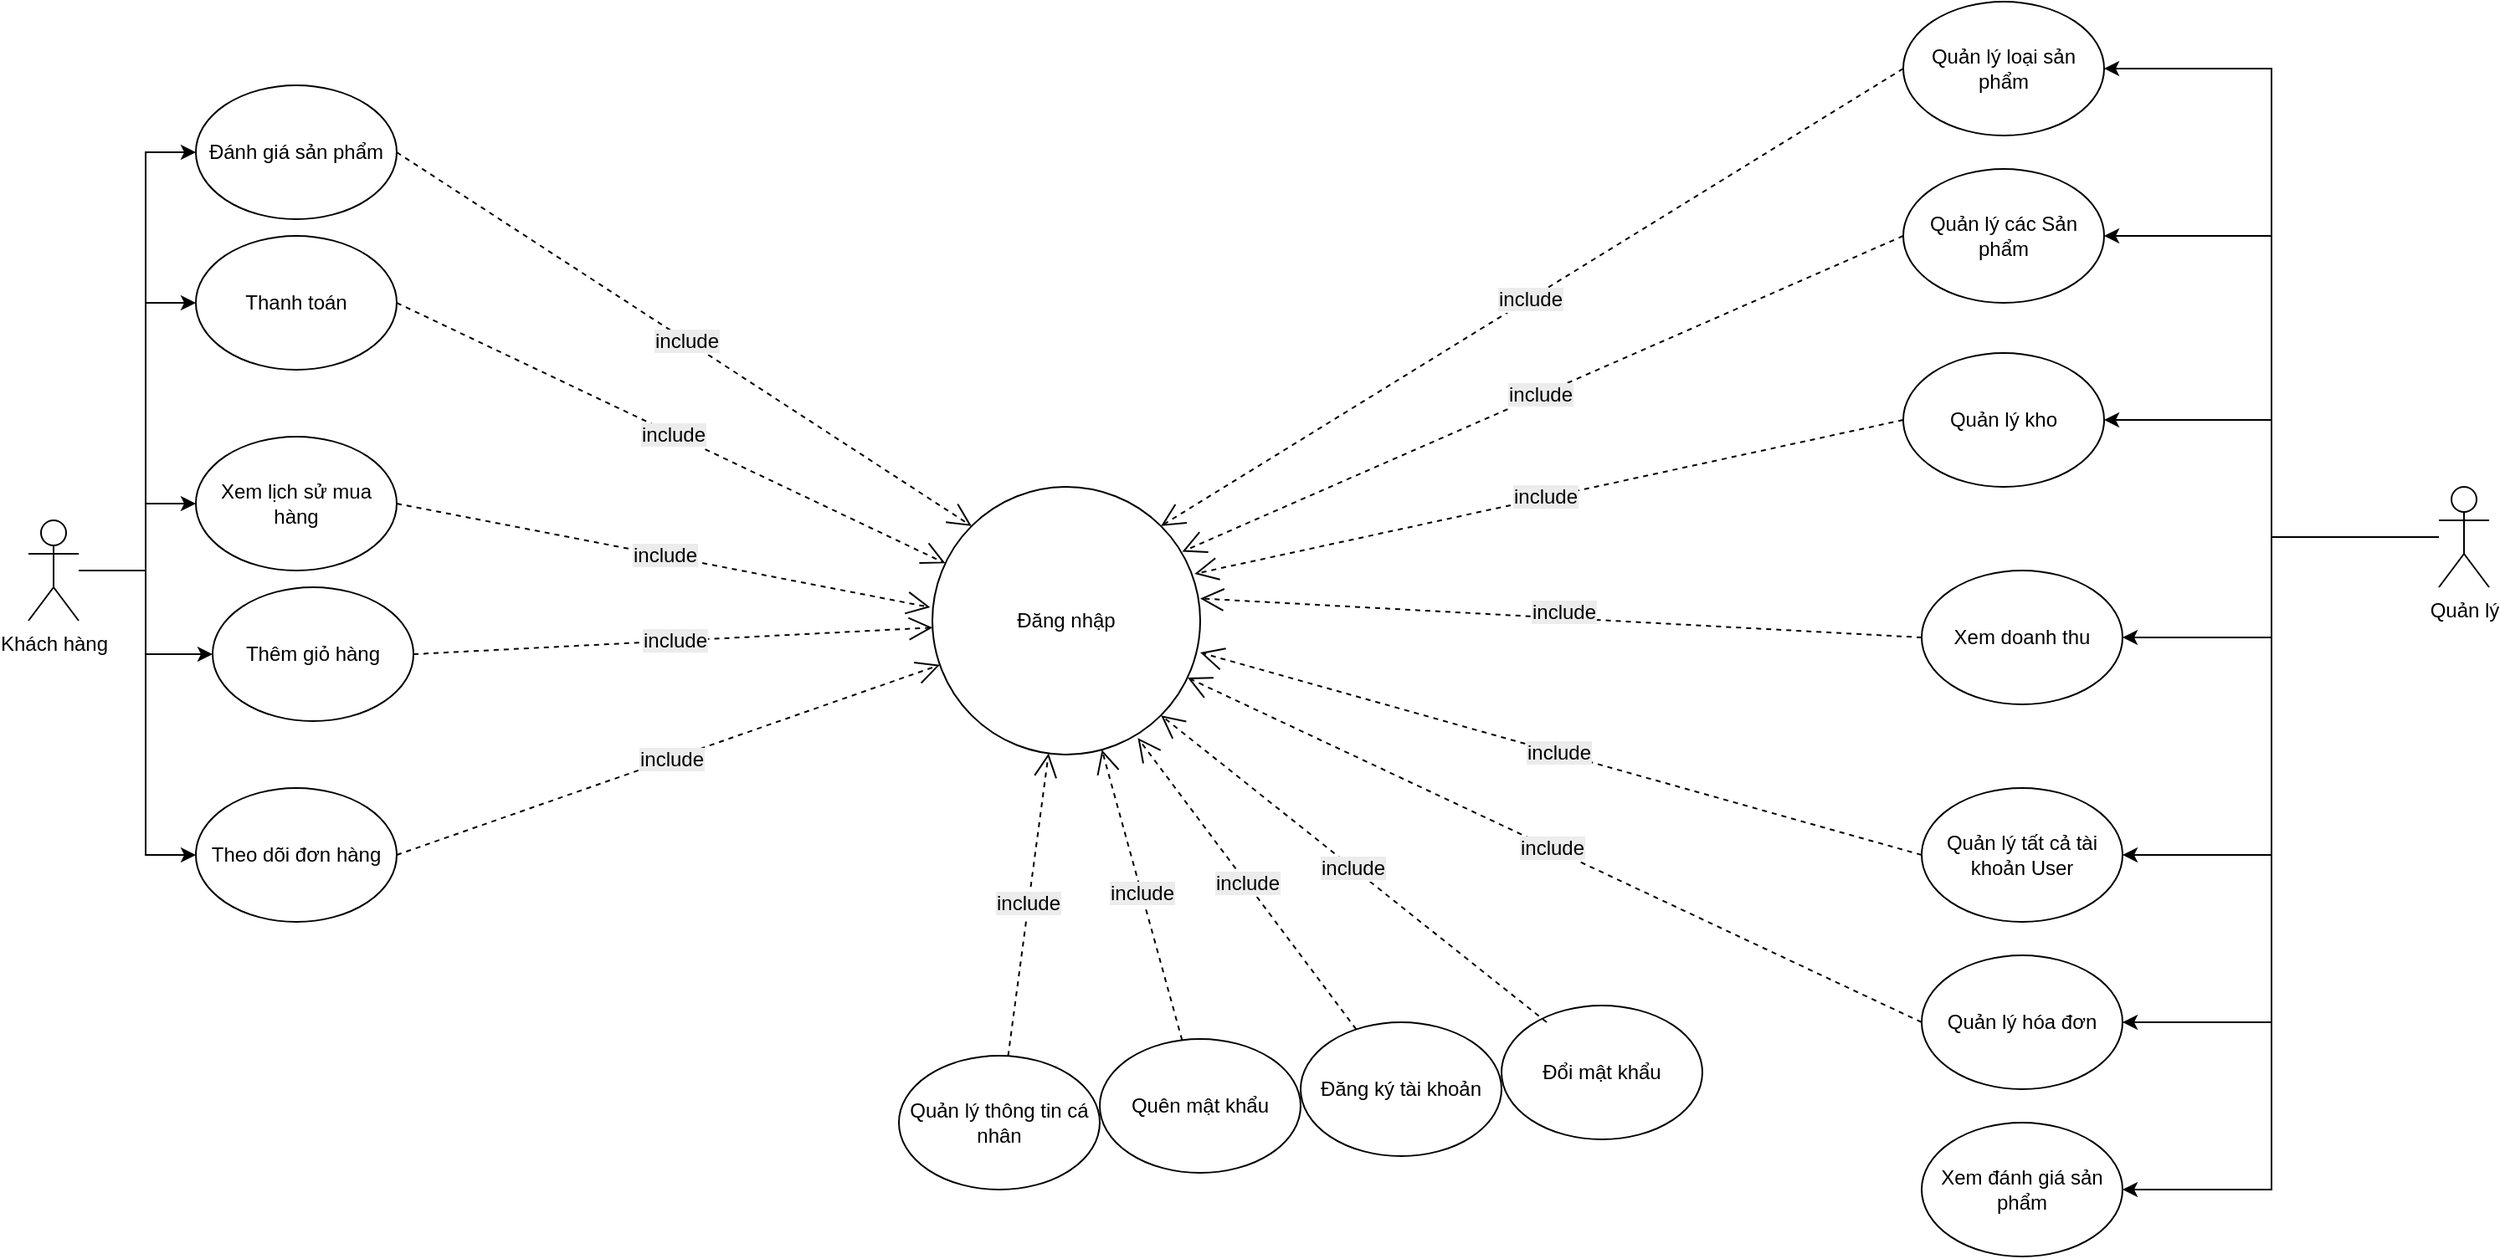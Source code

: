 <mxfile version="27.0.9">
  <diagram name="Trang-1" id="n4mxmj_Tai5NK8vaCUz4">
    <mxGraphModel dx="1665" dy="1043" grid="1" gridSize="10" guides="1" tooltips="1" connect="1" arrows="1" fold="1" page="1" pageScale="1" pageWidth="850" pageHeight="1100" math="0" shadow="0">
      <root>
        <mxCell id="0" />
        <mxCell id="1" parent="0" />
        <mxCell id="jnAjXJH3F_CCq7e61zvw-17" style="edgeStyle=orthogonalEdgeStyle;rounded=0;orthogonalLoop=1;jettySize=auto;html=1;entryX=0;entryY=0.5;entryDx=0;entryDy=0;" parent="1" source="jnAjXJH3F_CCq7e61zvw-2" target="jnAjXJH3F_CCq7e61zvw-16" edge="1">
          <mxGeometry relative="1" as="geometry">
            <Array as="points">
              <mxPoint x="140" y="450" />
              <mxPoint x="140" y="290" />
            </Array>
          </mxGeometry>
        </mxCell>
        <mxCell id="qpy29FYlr7XTLHQaatxs-31" style="edgeStyle=orthogonalEdgeStyle;rounded=0;orthogonalLoop=1;jettySize=auto;html=1;" parent="1" source="jnAjXJH3F_CCq7e61zvw-2" target="qpy29FYlr7XTLHQaatxs-30" edge="1">
          <mxGeometry relative="1" as="geometry">
            <Array as="points">
              <mxPoint x="140" y="450" />
              <mxPoint x="140" y="410" />
            </Array>
          </mxGeometry>
        </mxCell>
        <mxCell id="qpy29FYlr7XTLHQaatxs-34" style="edgeStyle=orthogonalEdgeStyle;rounded=0;orthogonalLoop=1;jettySize=auto;html=1;entryX=0;entryY=0.5;entryDx=0;entryDy=0;" parent="1" source="jnAjXJH3F_CCq7e61zvw-2" target="qpy29FYlr7XTLHQaatxs-33" edge="1">
          <mxGeometry relative="1" as="geometry">
            <Array as="points">
              <mxPoint x="140" y="450" />
              <mxPoint x="140" y="200" />
            </Array>
          </mxGeometry>
        </mxCell>
        <mxCell id="qpy29FYlr7XTLHQaatxs-39" style="edgeStyle=orthogonalEdgeStyle;rounded=0;orthogonalLoop=1;jettySize=auto;html=1;entryX=0;entryY=0.5;entryDx=0;entryDy=0;" parent="1" source="jnAjXJH3F_CCq7e61zvw-2" target="qpy29FYlr7XTLHQaatxs-37" edge="1">
          <mxGeometry relative="1" as="geometry">
            <Array as="points">
              <mxPoint x="140" y="450" />
              <mxPoint x="140" y="620" />
            </Array>
          </mxGeometry>
        </mxCell>
        <mxCell id="Qdt4qbrYpTiPzd6UM6HN-1" style="edgeStyle=orthogonalEdgeStyle;rounded=0;orthogonalLoop=1;jettySize=auto;html=1;entryX=0;entryY=0.5;entryDx=0;entryDy=0;" edge="1" parent="1" source="jnAjXJH3F_CCq7e61zvw-2" target="jnAjXJH3F_CCq7e61zvw-22">
          <mxGeometry relative="1" as="geometry">
            <Array as="points">
              <mxPoint x="140" y="450" />
              <mxPoint x="140" y="500" />
            </Array>
          </mxGeometry>
        </mxCell>
        <mxCell id="jnAjXJH3F_CCq7e61zvw-2" value="Khách hàng&lt;div&gt;&lt;br&gt;&lt;/div&gt;" style="shape=umlActor;verticalLabelPosition=bottom;verticalAlign=top;html=1;outlineConnect=0;" parent="1" vertex="1">
          <mxGeometry x="70" y="420" width="30" height="60" as="geometry" />
        </mxCell>
        <mxCell id="qpy29FYlr7XTLHQaatxs-13" style="edgeStyle=orthogonalEdgeStyle;rounded=0;orthogonalLoop=1;jettySize=auto;html=1;entryX=1;entryY=0.5;entryDx=0;entryDy=0;" parent="1" source="jnAjXJH3F_CCq7e61zvw-3" target="qpy29FYlr7XTLHQaatxs-12" edge="1">
          <mxGeometry relative="1" as="geometry">
            <Array as="points">
              <mxPoint x="1410" y="430" />
              <mxPoint x="1410" y="620" />
            </Array>
          </mxGeometry>
        </mxCell>
        <mxCell id="qpy29FYlr7XTLHQaatxs-22" style="edgeStyle=orthogonalEdgeStyle;rounded=0;orthogonalLoop=1;jettySize=auto;html=1;entryX=1;entryY=0.5;entryDx=0;entryDy=0;" parent="1" source="jnAjXJH3F_CCq7e61zvw-3" target="qpy29FYlr7XTLHQaatxs-20" edge="1">
          <mxGeometry relative="1" as="geometry" />
        </mxCell>
        <mxCell id="qpy29FYlr7XTLHQaatxs-23" style="edgeStyle=orthogonalEdgeStyle;rounded=0;orthogonalLoop=1;jettySize=auto;html=1;entryX=1;entryY=0.5;entryDx=0;entryDy=0;" parent="1" source="jnAjXJH3F_CCq7e61zvw-3" target="qpy29FYlr7XTLHQaatxs-21" edge="1">
          <mxGeometry relative="1" as="geometry" />
        </mxCell>
        <mxCell id="Qdt4qbrYpTiPzd6UM6HN-4" style="edgeStyle=orthogonalEdgeStyle;rounded=0;orthogonalLoop=1;jettySize=auto;html=1;entryX=1;entryY=0.5;entryDx=0;entryDy=0;" edge="1" parent="1" source="jnAjXJH3F_CCq7e61zvw-3" target="Qdt4qbrYpTiPzd6UM6HN-3">
          <mxGeometry relative="1" as="geometry">
            <Array as="points">
              <mxPoint x="1410" y="430" />
              <mxPoint x="1410" y="820" />
            </Array>
          </mxGeometry>
        </mxCell>
        <mxCell id="jnAjXJH3F_CCq7e61zvw-3" value="Quản lý" style="shape=umlActor;verticalLabelPosition=bottom;verticalAlign=top;html=1;outlineConnect=0;" parent="1" vertex="1">
          <mxGeometry x="1510" y="400" width="30" height="60" as="geometry" />
        </mxCell>
        <mxCell id="jnAjXJH3F_CCq7e61zvw-9" value="Đăng nhập" style="ellipse;whiteSpace=wrap;html=1;" parent="1" vertex="1">
          <mxGeometry x="610" y="400" width="160" height="160" as="geometry" />
        </mxCell>
        <mxCell id="jnAjXJH3F_CCq7e61zvw-16" value="Thanh toán" style="ellipse;whiteSpace=wrap;html=1;" parent="1" vertex="1">
          <mxGeometry x="170" y="250" width="120" height="80" as="geometry" />
        </mxCell>
        <mxCell id="jnAjXJH3F_CCq7e61zvw-20" value="Quản lý hóa đơn" style="ellipse;whiteSpace=wrap;html=1;" parent="1" vertex="1">
          <mxGeometry x="1201" y="680" width="120" height="80" as="geometry" />
        </mxCell>
        <mxCell id="jnAjXJH3F_CCq7e61zvw-21" style="edgeStyle=orthogonalEdgeStyle;rounded=0;orthogonalLoop=1;jettySize=auto;html=1;entryX=1;entryY=0.5;entryDx=0;entryDy=0;" parent="1" target="jnAjXJH3F_CCq7e61zvw-20" edge="1">
          <mxGeometry relative="1" as="geometry">
            <mxPoint x="1500" y="430" as="sourcePoint" />
            <mxPoint x="1340" y="720" as="targetPoint" />
            <Array as="points">
              <mxPoint x="1410" y="430" />
              <mxPoint x="1410" y="720" />
            </Array>
          </mxGeometry>
        </mxCell>
        <mxCell id="jnAjXJH3F_CCq7e61zvw-22" value="Thêm giỏ hàng" style="ellipse;whiteSpace=wrap;html=1;" parent="1" vertex="1">
          <mxGeometry x="180" y="460" width="120" height="80" as="geometry" />
        </mxCell>
        <mxCell id="qpy29FYlr7XTLHQaatxs-1" value="&lt;span style=&quot;font-size: 12px; text-wrap-mode: wrap; background-color: rgb(236, 236, 236);&quot;&gt;include&lt;/span&gt;" style="endArrow=open;endSize=12;dashed=1;html=1;rounded=0;exitX=1;exitY=0.5;exitDx=0;exitDy=0;" parent="1" source="jnAjXJH3F_CCq7e61zvw-16" target="jnAjXJH3F_CCq7e61zvw-9" edge="1">
          <mxGeometry x="0.008" width="160" relative="1" as="geometry">
            <mxPoint x="302" y="540" as="sourcePoint" />
            <mxPoint x="330" y="620" as="targetPoint" />
            <mxPoint as="offset" />
          </mxGeometry>
        </mxCell>
        <mxCell id="qpy29FYlr7XTLHQaatxs-2" value="&lt;span style=&quot;font-size: 12px; text-wrap-mode: wrap; background-color: rgb(236, 236, 236);&quot;&gt;include&lt;/span&gt;" style="endArrow=open;endSize=12;dashed=1;html=1;rounded=0;exitX=1;exitY=0.5;exitDx=0;exitDy=0;" parent="1" source="jnAjXJH3F_CCq7e61zvw-22" target="jnAjXJH3F_CCq7e61zvw-9" edge="1">
          <mxGeometry x="0.008" width="160" relative="1" as="geometry">
            <mxPoint x="600" y="610" as="sourcePoint" />
            <mxPoint x="600" y="490" as="targetPoint" />
            <mxPoint as="offset" />
          </mxGeometry>
        </mxCell>
        <mxCell id="qpy29FYlr7XTLHQaatxs-5" value="&lt;span style=&quot;font-size: 12px; text-wrap-mode: wrap; background-color: rgb(236, 236, 236);&quot;&gt;include&lt;/span&gt;" style="endArrow=open;endSize=12;dashed=1;html=1;rounded=0;exitX=0;exitY=0.5;exitDx=0;exitDy=0;" parent="1" source="jnAjXJH3F_CCq7e61zvw-20" target="jnAjXJH3F_CCq7e61zvw-9" edge="1">
          <mxGeometry x="0.008" width="160" relative="1" as="geometry">
            <mxPoint x="529" y="413" as="sourcePoint" />
            <mxPoint x="770" y="460" as="targetPoint" />
            <mxPoint as="offset" />
          </mxGeometry>
        </mxCell>
        <mxCell id="qpy29FYlr7XTLHQaatxs-6" value="Quên mật khẩu" style="ellipse;whiteSpace=wrap;html=1;" parent="1" vertex="1">
          <mxGeometry x="710" y="730" width="120" height="80" as="geometry" />
        </mxCell>
        <mxCell id="qpy29FYlr7XTLHQaatxs-7" value="Đổi mật khẩu" style="ellipse;whiteSpace=wrap;html=1;" parent="1" vertex="1">
          <mxGeometry x="950" y="710" width="120" height="80" as="geometry" />
        </mxCell>
        <mxCell id="qpy29FYlr7XTLHQaatxs-8" value="Đăng ký tài khoản" style="ellipse;whiteSpace=wrap;html=1;" parent="1" vertex="1">
          <mxGeometry x="830" y="720" width="120" height="80" as="geometry" />
        </mxCell>
        <mxCell id="qpy29FYlr7XTLHQaatxs-9" value="&lt;span style=&quot;font-size: 12px; text-wrap-mode: wrap; background-color: rgb(236, 236, 236);&quot;&gt;include&lt;/span&gt;" style="endArrow=open;endSize=12;dashed=1;html=1;rounded=0;entryX=0.767;entryY=0.938;entryDx=0;entryDy=0;entryPerimeter=0;" parent="1" source="qpy29FYlr7XTLHQaatxs-8" target="jnAjXJH3F_CCq7e61zvw-9" edge="1">
          <mxGeometry x="0.008" width="160" relative="1" as="geometry">
            <mxPoint x="799" y="553" as="sourcePoint" />
            <mxPoint x="610" y="400" as="targetPoint" />
            <mxPoint as="offset" />
          </mxGeometry>
        </mxCell>
        <mxCell id="qpy29FYlr7XTLHQaatxs-10" value="&lt;span style=&quot;font-size: 12px; text-wrap-mode: wrap; background-color: rgb(236, 236, 236);&quot;&gt;include&lt;/span&gt;" style="endArrow=open;endSize=12;dashed=1;html=1;rounded=0;exitX=0.225;exitY=0.125;exitDx=0;exitDy=0;exitPerimeter=0;entryX=1;entryY=1;entryDx=0;entryDy=0;" parent="1" source="qpy29FYlr7XTLHQaatxs-7" target="jnAjXJH3F_CCq7e61zvw-9" edge="1">
          <mxGeometry x="0.008" width="160" relative="1" as="geometry">
            <mxPoint x="769" y="553" as="sourcePoint" />
            <mxPoint x="660" y="400" as="targetPoint" />
            <mxPoint as="offset" />
          </mxGeometry>
        </mxCell>
        <mxCell id="qpy29FYlr7XTLHQaatxs-11" value="&lt;span style=&quot;font-size: 12px; text-wrap-mode: wrap; background-color: rgb(236, 236, 236);&quot;&gt;include&lt;/span&gt;" style="endArrow=open;endSize=12;dashed=1;html=1;rounded=0;" parent="1" source="qpy29FYlr7XTLHQaatxs-6" target="jnAjXJH3F_CCq7e61zvw-9" edge="1">
          <mxGeometry x="0.008" width="160" relative="1" as="geometry">
            <mxPoint x="779" y="553" as="sourcePoint" />
            <mxPoint x="670" y="400" as="targetPoint" />
            <mxPoint as="offset" />
          </mxGeometry>
        </mxCell>
        <mxCell id="qpy29FYlr7XTLHQaatxs-12" value="Quản lý tất cả tài khoản User" style="ellipse;whiteSpace=wrap;html=1;" parent="1" vertex="1">
          <mxGeometry x="1201" y="580" width="120" height="80" as="geometry" />
        </mxCell>
        <mxCell id="qpy29FYlr7XTLHQaatxs-14" value="&lt;span style=&quot;font-size: 12px; text-wrap-mode: wrap; background-color: rgb(236, 236, 236);&quot;&gt;include&lt;/span&gt;" style="endArrow=open;endSize=12;dashed=1;html=1;rounded=0;exitX=0;exitY=0.5;exitDx=0;exitDy=0;entryX=1;entryY=0.619;entryDx=0;entryDy=0;entryPerimeter=0;" parent="1" source="qpy29FYlr7XTLHQaatxs-12" target="jnAjXJH3F_CCq7e61zvw-9" edge="1">
          <mxGeometry x="0.008" width="160" relative="1" as="geometry">
            <mxPoint x="500" y="40" as="sourcePoint" />
            <mxPoint x="780" y="450" as="targetPoint" />
            <mxPoint as="offset" />
          </mxGeometry>
        </mxCell>
        <mxCell id="qpy29FYlr7XTLHQaatxs-15" value="Quản lý thông tin cá nhân" style="ellipse;whiteSpace=wrap;html=1;" parent="1" vertex="1">
          <mxGeometry x="590" y="740" width="120" height="80" as="geometry" />
        </mxCell>
        <mxCell id="qpy29FYlr7XTLHQaatxs-16" value="&lt;span style=&quot;font-size: 12px; text-wrap-mode: wrap; background-color: rgb(236, 236, 236);&quot;&gt;include&lt;/span&gt;" style="endArrow=open;endSize=12;dashed=1;html=1;rounded=0;" parent="1" source="qpy29FYlr7XTLHQaatxs-15" target="jnAjXJH3F_CCq7e61zvw-9" edge="1">
          <mxGeometry x="0.008" width="160" relative="1" as="geometry">
            <mxPoint x="120" y="530" as="sourcePoint" />
            <mxPoint x="100" y="797" as="targetPoint" />
            <mxPoint as="offset" />
          </mxGeometry>
        </mxCell>
        <mxCell id="qpy29FYlr7XTLHQaatxs-19" value="&lt;span style=&quot;font-size: 12px; text-wrap-mode: wrap; background-color: rgb(236, 236, 236);&quot;&gt;include&lt;/span&gt;" style="endArrow=open;endSize=12;dashed=1;html=1;rounded=0;exitX=0;exitY=0.5;exitDx=0;exitDy=0;entryX=1;entryY=0.417;entryDx=0;entryDy=0;entryPerimeter=0;" parent="1" source="qpy29FYlr7XTLHQaatxs-17" target="jnAjXJH3F_CCq7e61zvw-9" edge="1">
          <mxGeometry x="-0.005" y="-3" width="160" relative="1" as="geometry">
            <mxPoint x="970" y="230" as="sourcePoint" />
            <mxPoint x="950" y="497" as="targetPoint" />
            <mxPoint as="offset" />
          </mxGeometry>
        </mxCell>
        <mxCell id="qpy29FYlr7XTLHQaatxs-20" value="Quản lý các Sản phẩm" style="ellipse;whiteSpace=wrap;html=1;" parent="1" vertex="1">
          <mxGeometry x="1190" y="210" width="120" height="80" as="geometry" />
        </mxCell>
        <mxCell id="qpy29FYlr7XTLHQaatxs-21" value="Quản lý loại sản phẩm" style="ellipse;whiteSpace=wrap;html=1;" parent="1" vertex="1">
          <mxGeometry x="1190" y="110" width="120" height="80" as="geometry" />
        </mxCell>
        <mxCell id="qpy29FYlr7XTLHQaatxs-24" value="&lt;span style=&quot;font-size: 12px; text-wrap-mode: wrap; background-color: rgb(236, 236, 236);&quot;&gt;include&lt;/span&gt;" style="endArrow=open;endSize=12;dashed=1;html=1;rounded=0;entryX=0.933;entryY=0.242;entryDx=0;entryDy=0;entryPerimeter=0;exitX=0;exitY=0.5;exitDx=0;exitDy=0;" parent="1" source="qpy29FYlr7XTLHQaatxs-20" target="jnAjXJH3F_CCq7e61zvw-9" edge="1">
          <mxGeometry x="0.008" width="160" relative="1" as="geometry">
            <mxPoint x="750" y="370" as="sourcePoint" />
            <mxPoint x="730" y="637" as="targetPoint" />
            <mxPoint as="offset" />
          </mxGeometry>
        </mxCell>
        <mxCell id="qpy29FYlr7XTLHQaatxs-25" value="&lt;span style=&quot;font-size: 12px; text-wrap-mode: wrap; background-color: rgb(236, 236, 236);&quot;&gt;include&lt;/span&gt;" style="endArrow=open;endSize=12;dashed=1;html=1;rounded=0;exitX=0;exitY=0.5;exitDx=0;exitDy=0;entryX=1;entryY=0;entryDx=0;entryDy=0;" parent="1" source="qpy29FYlr7XTLHQaatxs-21" target="jnAjXJH3F_CCq7e61zvw-9" edge="1">
          <mxGeometry x="0.008" width="160" relative="1" as="geometry">
            <mxPoint x="680" y="390" as="sourcePoint" />
            <mxPoint x="720" y="340" as="targetPoint" />
            <mxPoint as="offset" />
          </mxGeometry>
        </mxCell>
        <mxCell id="qpy29FYlr7XTLHQaatxs-26" value="Quản lý kho" style="ellipse;whiteSpace=wrap;html=1;" parent="1" vertex="1">
          <mxGeometry x="1190" y="320" width="120" height="80" as="geometry" />
        </mxCell>
        <mxCell id="qpy29FYlr7XTLHQaatxs-28" value="&lt;span style=&quot;font-size: 12px; text-wrap-mode: wrap; background-color: rgb(236, 236, 236);&quot;&gt;include&lt;/span&gt;" style="endArrow=open;endSize=12;dashed=1;html=1;rounded=0;exitX=0;exitY=0.5;exitDx=0;exitDy=0;entryX=0.979;entryY=0.325;entryDx=0;entryDy=0;entryPerimeter=0;" parent="1" source="qpy29FYlr7XTLHQaatxs-26" target="jnAjXJH3F_CCq7e61zvw-9" edge="1">
          <mxGeometry x="0.008" width="160" relative="1" as="geometry">
            <mxPoint x="1180" y="360" as="sourcePoint" />
            <mxPoint x="1270" y="467" as="targetPoint" />
            <mxPoint as="offset" />
          </mxGeometry>
        </mxCell>
        <mxCell id="qpy29FYlr7XTLHQaatxs-29" style="edgeStyle=orthogonalEdgeStyle;rounded=0;orthogonalLoop=1;jettySize=auto;html=1;entryX=1;entryY=0.5;entryDx=0;entryDy=0;" parent="1" source="jnAjXJH3F_CCq7e61zvw-3" target="qpy29FYlr7XTLHQaatxs-26" edge="1">
          <mxGeometry relative="1" as="geometry">
            <mxPoint x="1320" y="360" as="targetPoint" />
          </mxGeometry>
        </mxCell>
        <mxCell id="qpy29FYlr7XTLHQaatxs-30" value="Xem lịch sử mua hàng" style="ellipse;whiteSpace=wrap;html=1;" parent="1" vertex="1">
          <mxGeometry x="170" y="370" width="120" height="80" as="geometry" />
        </mxCell>
        <mxCell id="qpy29FYlr7XTLHQaatxs-32" value="&lt;span style=&quot;font-size: 12px; text-wrap-mode: wrap; background-color: rgb(236, 236, 236);&quot;&gt;include&lt;/span&gt;" style="endArrow=open;endSize=12;dashed=1;html=1;rounded=0;entryX=-0.008;entryY=0.45;entryDx=0;entryDy=0;entryPerimeter=0;exitX=1;exitY=0.5;exitDx=0;exitDy=0;exitPerimeter=0;" parent="1" source="qpy29FYlr7XTLHQaatxs-30" target="jnAjXJH3F_CCq7e61zvw-9" edge="1">
          <mxGeometry x="0.008" width="160" relative="1" as="geometry">
            <mxPoint x="300" y="410" as="sourcePoint" />
            <mxPoint x="463" y="589" as="targetPoint" />
            <mxPoint as="offset" />
          </mxGeometry>
        </mxCell>
        <mxCell id="qpy29FYlr7XTLHQaatxs-33" value="Đánh giá sản phẩm" style="ellipse;whiteSpace=wrap;html=1;" parent="1" vertex="1">
          <mxGeometry x="170" y="160" width="120" height="80" as="geometry" />
        </mxCell>
        <mxCell id="qpy29FYlr7XTLHQaatxs-35" value="&lt;span style=&quot;font-size: 12px; text-wrap-mode: wrap; background-color: rgb(236, 236, 236);&quot;&gt;include&lt;/span&gt;" style="endArrow=open;endSize=12;dashed=1;html=1;rounded=0;exitX=1;exitY=0.5;exitDx=0;exitDy=0;entryX=0;entryY=0;entryDx=0;entryDy=0;" parent="1" source="qpy29FYlr7XTLHQaatxs-33" target="jnAjXJH3F_CCq7e61zvw-9" edge="1">
          <mxGeometry x="0.008" width="160" relative="1" as="geometry">
            <mxPoint x="60" y="540" as="sourcePoint" />
            <mxPoint x="263" y="569" as="targetPoint" />
            <mxPoint as="offset" />
          </mxGeometry>
        </mxCell>
        <mxCell id="qpy29FYlr7XTLHQaatxs-37" value="Theo dõi đơn hàng" style="ellipse;whiteSpace=wrap;html=1;" parent="1" vertex="1">
          <mxGeometry x="170" y="580" width="120" height="80" as="geometry" />
        </mxCell>
        <mxCell id="qpy29FYlr7XTLHQaatxs-38" value="&lt;span style=&quot;font-size: 12px; text-wrap-mode: wrap; background-color: rgb(236, 236, 236);&quot;&gt;include&lt;/span&gt;" style="endArrow=open;endSize=12;dashed=1;html=1;rounded=0;exitX=1;exitY=0.5;exitDx=0;exitDy=0;" parent="1" source="qpy29FYlr7XTLHQaatxs-37" target="jnAjXJH3F_CCq7e61zvw-9" edge="1">
          <mxGeometry x="0.008" width="160" relative="1" as="geometry">
            <mxPoint x="840" y="1210" as="sourcePoint" />
            <mxPoint x="700" y="990" as="targetPoint" />
            <mxPoint as="offset" />
          </mxGeometry>
        </mxCell>
        <mxCell id="Qdt4qbrYpTiPzd6UM6HN-2" value="" style="edgeStyle=orthogonalEdgeStyle;rounded=0;orthogonalLoop=1;jettySize=auto;html=1;" edge="1" parent="1" source="jnAjXJH3F_CCq7e61zvw-3" target="qpy29FYlr7XTLHQaatxs-17">
          <mxGeometry relative="1" as="geometry">
            <mxPoint x="1510" y="430" as="sourcePoint" />
            <mxPoint x="1300" y="940" as="targetPoint" />
            <Array as="points">
              <mxPoint x="1410" y="430" />
              <mxPoint x="1410" y="490" />
            </Array>
          </mxGeometry>
        </mxCell>
        <mxCell id="qpy29FYlr7XTLHQaatxs-17" value="Xem doanh thu" style="ellipse;whiteSpace=wrap;html=1;" parent="1" vertex="1">
          <mxGeometry x="1201" y="450" width="120" height="80" as="geometry" />
        </mxCell>
        <mxCell id="Qdt4qbrYpTiPzd6UM6HN-3" value="Xem đánh giá sản phẩm" style="ellipse;whiteSpace=wrap;html=1;" vertex="1" parent="1">
          <mxGeometry x="1201" y="780" width="120" height="80" as="geometry" />
        </mxCell>
      </root>
    </mxGraphModel>
  </diagram>
</mxfile>
